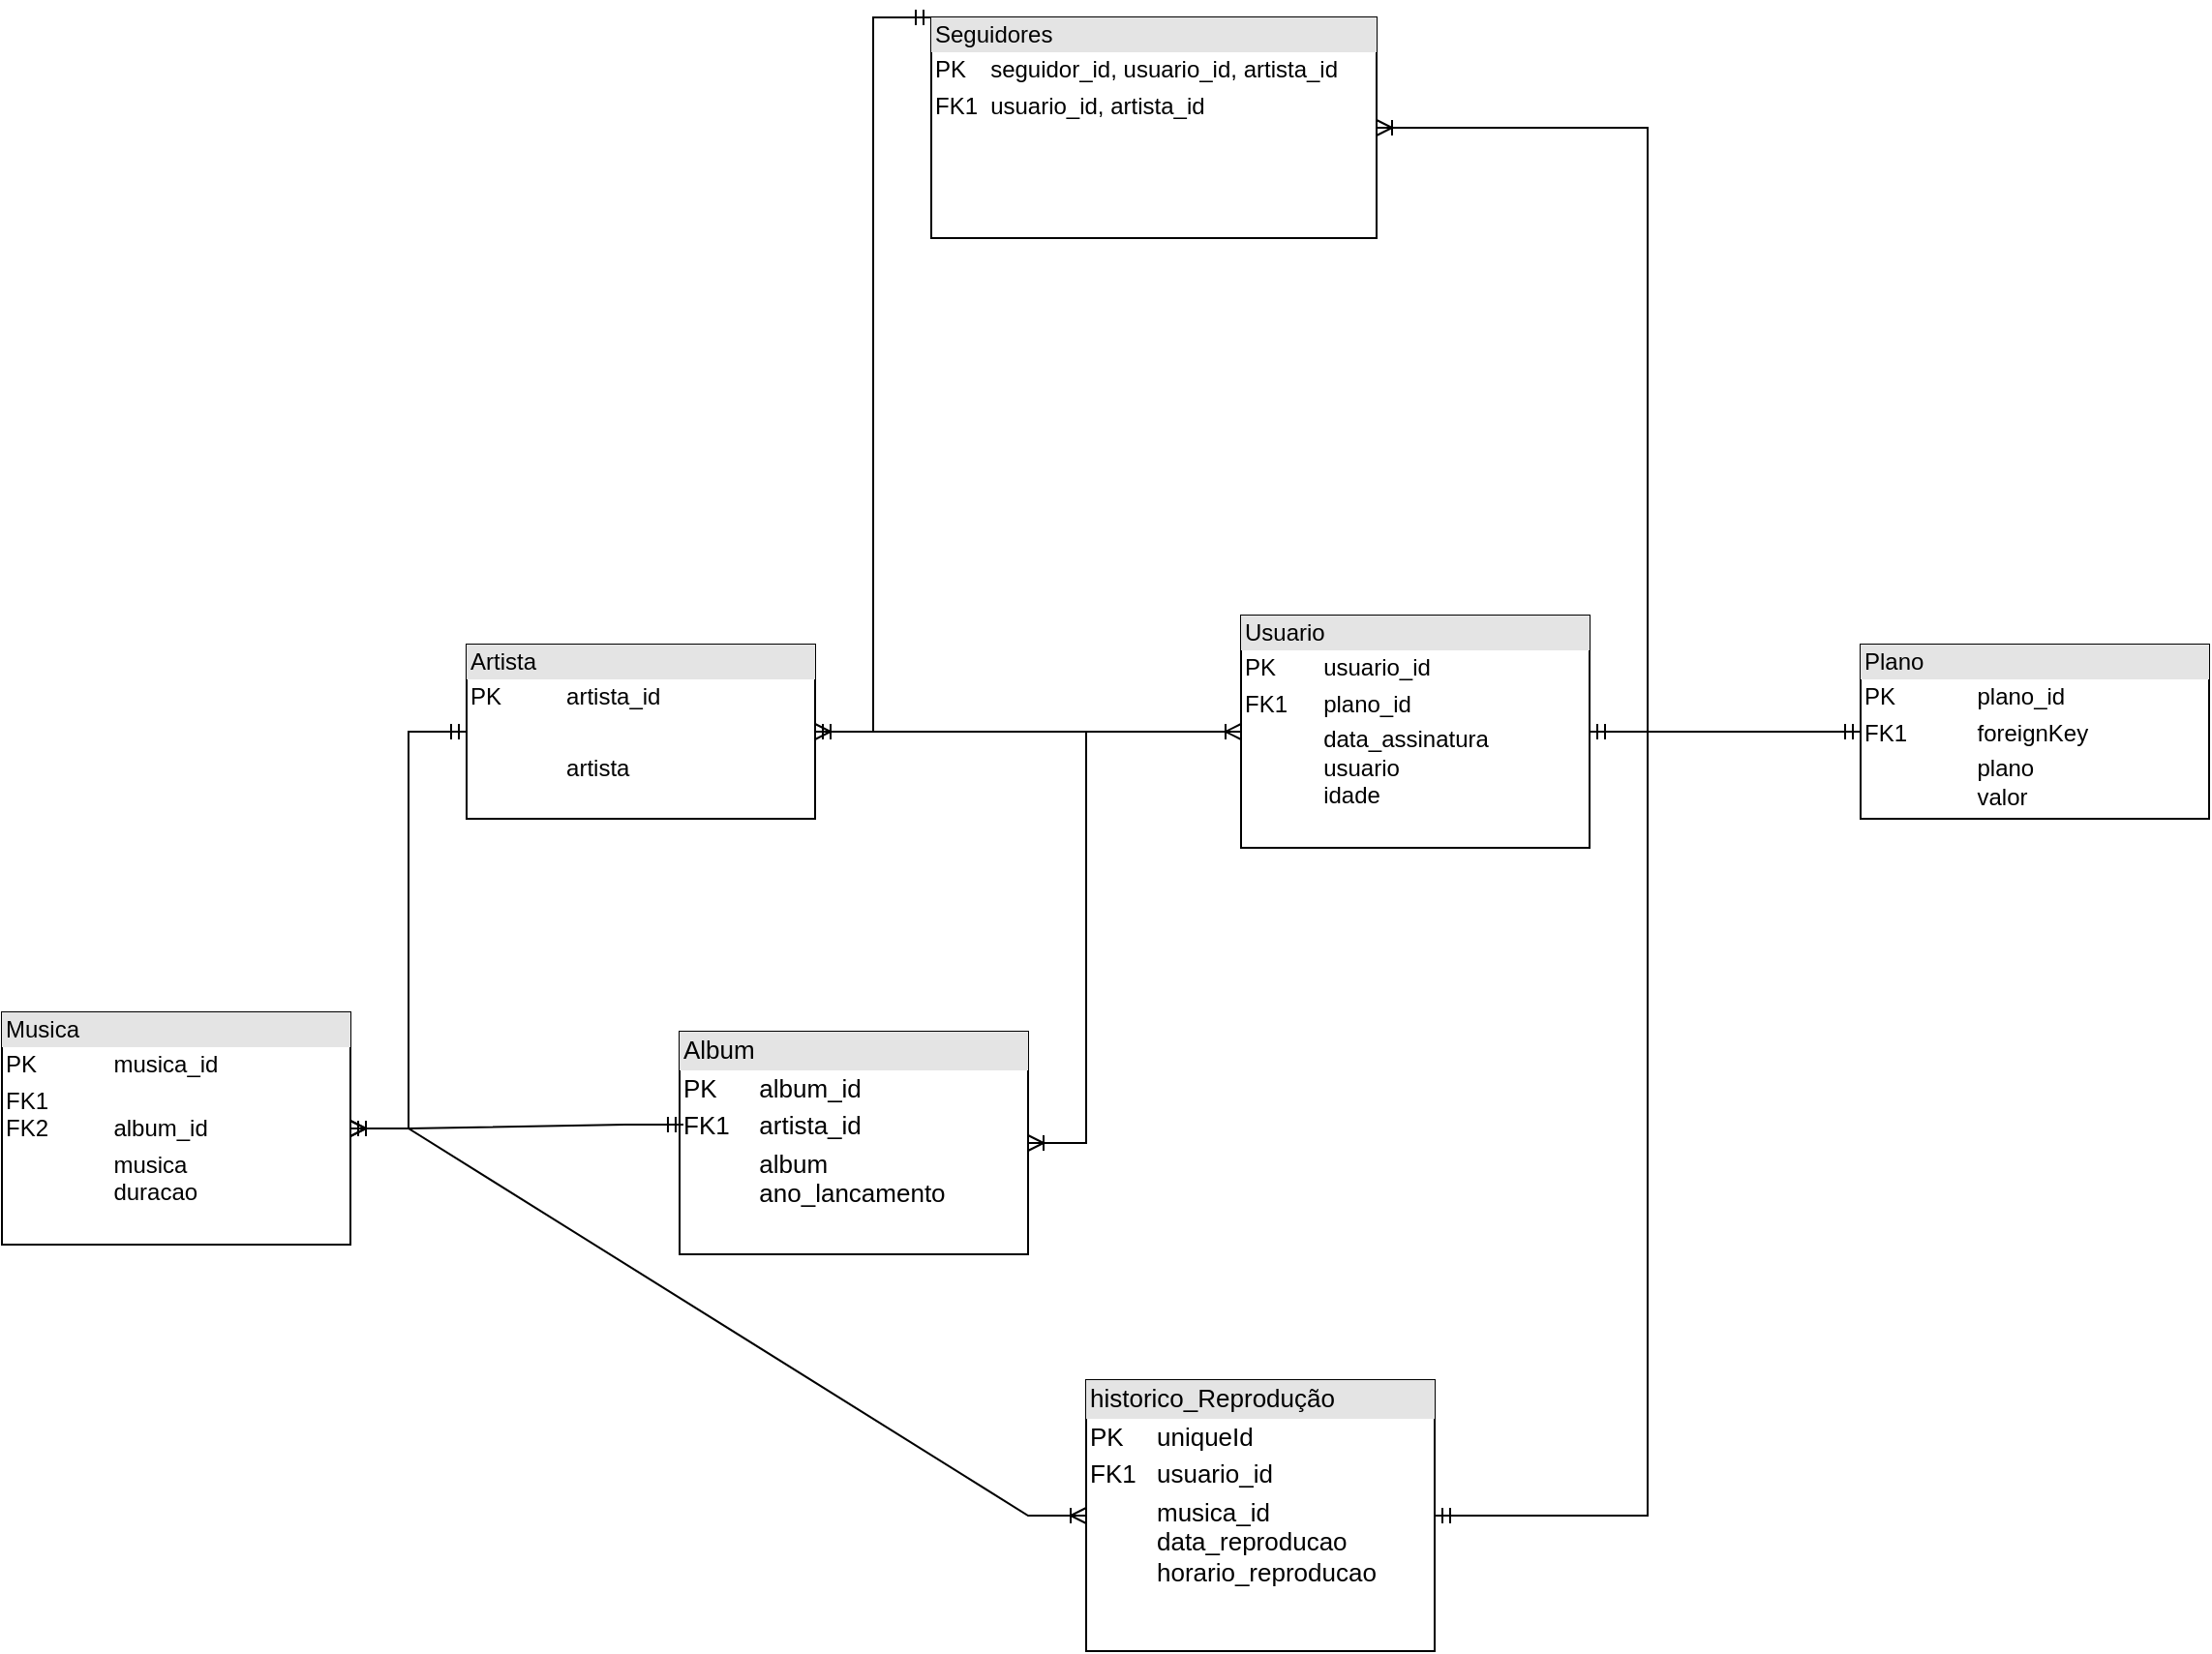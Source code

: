 <mxfile version="16.3.0" type="github">
  <diagram id="C5RBs43oDa-KdzZeNtuy" name="Page-1">
    <mxGraphModel dx="1888" dy="1784" grid="1" gridSize="10" guides="1" tooltips="1" connect="1" arrows="1" fold="1" page="1" pageScale="1" pageWidth="827" pageHeight="1169" math="0" shadow="0">
      <root>
        <mxCell id="WIyWlLk6GJQsqaUBKTNV-0" />
        <mxCell id="WIyWlLk6GJQsqaUBKTNV-1" parent="WIyWlLk6GJQsqaUBKTNV-0" />
        <mxCell id="vkZfaFKFiAYqPg6DzVtq-0" value="&lt;div style=&quot;box-sizing: border-box ; width: 100% ; background: #e4e4e4 ; padding: 2px&quot;&gt;Usuario&lt;/div&gt;&lt;table style=&quot;width: 100% ; font-size: 1em&quot; cellpadding=&quot;2&quot; cellspacing=&quot;0&quot;&gt;&lt;tbody&gt;&lt;tr&gt;&lt;td&gt;PK&lt;/td&gt;&lt;td&gt;usuario_id&lt;/td&gt;&lt;/tr&gt;&lt;tr&gt;&lt;td&gt;FK1&lt;/td&gt;&lt;td&gt;plano_id&lt;br&gt;&lt;/td&gt;&lt;/tr&gt;&lt;tr&gt;&lt;td&gt;&lt;/td&gt;&lt;td&gt;data_assinatura&lt;br&gt;usuario&lt;br&gt;idade&lt;/td&gt;&lt;/tr&gt;&lt;/tbody&gt;&lt;/table&gt;" style="verticalAlign=top;align=left;overflow=fill;html=1;" parent="WIyWlLk6GJQsqaUBKTNV-1" vertex="1">
          <mxGeometry x="380" y="-435" width="180" height="120" as="geometry" />
        </mxCell>
        <mxCell id="vkZfaFKFiAYqPg6DzVtq-1" value="&lt;div style=&quot;box-sizing: border-box ; width: 100% ; background: #e4e4e4 ; padding: 2px&quot;&gt;Plano&lt;/div&gt;&lt;table style=&quot;width: 100% ; font-size: 1em&quot; cellpadding=&quot;2&quot; cellspacing=&quot;0&quot;&gt;&lt;tbody&gt;&lt;tr&gt;&lt;td&gt;PK&lt;/td&gt;&lt;td&gt;plano_id&lt;/td&gt;&lt;/tr&gt;&lt;tr&gt;&lt;td&gt;FK1&lt;span style=&quot;white-space: pre&quot;&gt; &lt;/span&gt;&lt;/td&gt;&lt;td&gt;foreignKey&lt;/td&gt;&lt;/tr&gt;&lt;tr&gt;&lt;td&gt;&lt;/td&gt;&lt;td&gt;plano&lt;br&gt;valor&lt;/td&gt;&lt;/tr&gt;&lt;/tbody&gt;&lt;/table&gt;" style="verticalAlign=top;align=left;overflow=fill;html=1;" parent="WIyWlLk6GJQsqaUBKTNV-1" vertex="1">
          <mxGeometry x="700" y="-420" width="180" height="90" as="geometry" />
        </mxCell>
        <mxCell id="vkZfaFKFiAYqPg6DzVtq-2" value="&lt;div style=&quot;box-sizing: border-box ; width: 100% ; background: #e4e4e4 ; padding: 2px&quot;&gt;Artista&lt;/div&gt;&lt;table style=&quot;width: 100% ; font-size: 1em&quot; cellpadding=&quot;2&quot; cellspacing=&quot;0&quot;&gt;&lt;tbody&gt;&lt;tr&gt;&lt;td&gt;PK&lt;/td&gt;&lt;td&gt;artista_id&lt;/td&gt;&lt;/tr&gt;&lt;tr&gt;&lt;td&gt;&lt;br&gt;&lt;/td&gt;&lt;td&gt;&lt;br&gt;&lt;/td&gt;&lt;/tr&gt;&lt;tr&gt;&lt;td&gt;&lt;/td&gt;&lt;td&gt;artista&lt;/td&gt;&lt;/tr&gt;&lt;/tbody&gt;&lt;/table&gt;" style="verticalAlign=top;align=left;overflow=fill;html=1;" parent="WIyWlLk6GJQsqaUBKTNV-1" vertex="1">
          <mxGeometry x="-20" y="-420" width="180" height="90" as="geometry" />
        </mxCell>
        <mxCell id="vkZfaFKFiAYqPg6DzVtq-6" style="edgeStyle=orthogonalEdgeStyle;rounded=0;orthogonalLoop=1;jettySize=auto;html=1;" parent="WIyWlLk6GJQsqaUBKTNV-1" edge="1">
          <mxGeometry relative="1" as="geometry">
            <mxPoint x="-120" y="-20" as="targetPoint" />
            <mxPoint x="-120" y="-20" as="sourcePoint" />
          </mxGeometry>
        </mxCell>
        <mxCell id="vkZfaFKFiAYqPg6DzVtq-4" value="&lt;div style=&quot;box-sizing: border-box; width: 100%; background: rgb(228, 228, 228); padding: 2px; font-size: 13px;&quot;&gt;Album&lt;/div&gt;&lt;table style=&quot;width: 100%; font-size: 13px;&quot; cellpadding=&quot;2&quot; cellspacing=&quot;0&quot;&gt;&lt;tbody style=&quot;font-size: 13px;&quot;&gt;&lt;tr style=&quot;font-size: 13px;&quot;&gt;&lt;td style=&quot;font-size: 13px;&quot;&gt;PK&lt;/td&gt;&lt;td style=&quot;font-size: 13px;&quot;&gt;album_id&lt;/td&gt;&lt;/tr&gt;&lt;tr style=&quot;font-size: 13px;&quot;&gt;&lt;td style=&quot;font-size: 13px;&quot;&gt;FK1&lt;/td&gt;&lt;td style=&quot;font-size: 13px;&quot;&gt;artista_id&lt;/td&gt;&lt;/tr&gt;&lt;tr style=&quot;font-size: 13px;&quot;&gt;&lt;td style=&quot;font-size: 13px;&quot;&gt;&lt;/td&gt;&lt;td style=&quot;font-size: 13px;&quot;&gt;album&lt;br style=&quot;font-size: 13px;&quot;&gt;ano_lancamento&lt;br style=&quot;font-size: 13px;&quot;&gt;&lt;br style=&quot;font-size: 13px;&quot;&gt;&lt;/td&gt;&lt;/tr&gt;&lt;/tbody&gt;&lt;/table&gt;" style="verticalAlign=middle;align=left;overflow=fill;html=1;fontSize=13;spacingTop=3;" parent="WIyWlLk6GJQsqaUBKTNV-1" vertex="1">
          <mxGeometry x="90" y="-220" width="180" height="115" as="geometry" />
        </mxCell>
        <mxCell id="vkZfaFKFiAYqPg6DzVtq-5" value="&lt;div style=&quot;box-sizing: border-box ; width: 100% ; background: #e4e4e4 ; padding: 2px&quot;&gt;Musica&lt;/div&gt;&lt;table style=&quot;width: 100% ; font-size: 1em&quot; cellpadding=&quot;2&quot; cellspacing=&quot;0&quot;&gt;&lt;tbody&gt;&lt;tr&gt;&lt;td&gt;PK&lt;/td&gt;&lt;td&gt;musica_id&lt;/td&gt;&lt;/tr&gt;&lt;tr&gt;&lt;td&gt;FK1&lt;br&gt;FK2&lt;/td&gt;&lt;td&gt;&lt;br&gt;album_id&lt;/td&gt;&lt;/tr&gt;&lt;tr&gt;&lt;td&gt;&lt;/td&gt;&lt;td&gt;musica&lt;br&gt;duracao&lt;/td&gt;&lt;/tr&gt;&lt;/tbody&gt;&lt;/table&gt;" style="verticalAlign=top;align=left;overflow=fill;html=1;" parent="WIyWlLk6GJQsqaUBKTNV-1" vertex="1">
          <mxGeometry x="-260" y="-230" width="180" height="120" as="geometry" />
        </mxCell>
        <mxCell id="vkZfaFKFiAYqPg6DzVtq-7" value="" style="edgeStyle=entityRelationEdgeStyle;fontSize=12;html=1;endArrow=ERmandOne;startArrow=ERmandOne;rounded=0;" parent="WIyWlLk6GJQsqaUBKTNV-1" source="vkZfaFKFiAYqPg6DzVtq-0" target="vkZfaFKFiAYqPg6DzVtq-1" edge="1">
          <mxGeometry width="100" height="100" relative="1" as="geometry">
            <mxPoint x="420" y="-460" as="sourcePoint" />
            <mxPoint x="520" y="-560" as="targetPoint" />
          </mxGeometry>
        </mxCell>
        <mxCell id="vkZfaFKFiAYqPg6DzVtq-8" value="" style="edgeStyle=entityRelationEdgeStyle;fontSize=12;html=1;endArrow=ERoneToMany;startArrow=ERmandOne;rounded=0;" parent="WIyWlLk6GJQsqaUBKTNV-1" source="vkZfaFKFiAYqPg6DzVtq-2" target="vkZfaFKFiAYqPg6DzVtq-4" edge="1">
          <mxGeometry width="100" height="100" relative="1" as="geometry">
            <mxPoint x="-10" y="-210" as="sourcePoint" />
            <mxPoint x="90" y="-310" as="targetPoint" />
          </mxGeometry>
        </mxCell>
        <mxCell id="vkZfaFKFiAYqPg6DzVtq-9" value="" style="edgeStyle=entityRelationEdgeStyle;fontSize=12;html=1;endArrow=ERoneToMany;startArrow=ERmandOne;rounded=0;" parent="WIyWlLk6GJQsqaUBKTNV-1" source="vkZfaFKFiAYqPg6DzVtq-2" target="vkZfaFKFiAYqPg6DzVtq-0" edge="1">
          <mxGeometry width="100" height="100" relative="1" as="geometry">
            <mxPoint x="230" y="-470" as="sourcePoint" />
            <mxPoint x="330" y="-570" as="targetPoint" />
          </mxGeometry>
        </mxCell>
        <mxCell id="vkZfaFKFiAYqPg6DzVtq-10" value="" style="edgeStyle=entityRelationEdgeStyle;fontSize=12;html=1;endArrow=ERoneToMany;startArrow=ERmandOne;rounded=0;exitX=0.011;exitY=0.417;exitDx=0;exitDy=0;exitPerimeter=0;" parent="WIyWlLk6GJQsqaUBKTNV-1" source="vkZfaFKFiAYqPg6DzVtq-4" target="vkZfaFKFiAYqPg6DzVtq-5" edge="1">
          <mxGeometry width="100" height="100" relative="1" as="geometry">
            <mxPoint x="-40" y="-200" as="sourcePoint" />
            <mxPoint x="60" y="-300" as="targetPoint" />
          </mxGeometry>
        </mxCell>
        <mxCell id="vkZfaFKFiAYqPg6DzVtq-11" value="" style="edgeStyle=entityRelationEdgeStyle;fontSize=12;html=1;endArrow=ERoneToMany;startArrow=ERmandOne;rounded=0;" parent="WIyWlLk6GJQsqaUBKTNV-1" source="vkZfaFKFiAYqPg6DzVtq-2" target="vkZfaFKFiAYqPg6DzVtq-5" edge="1">
          <mxGeometry width="100" height="100" relative="1" as="geometry">
            <mxPoint x="-200" y="-300" as="sourcePoint" />
            <mxPoint x="-100" y="-400" as="targetPoint" />
          </mxGeometry>
        </mxCell>
        <mxCell id="vkZfaFKFiAYqPg6DzVtq-12" value="&lt;div style=&quot;box-sizing: border-box ; width: 100% ; background: #e4e4e4 ; padding: 2px&quot;&gt;historico_Reprodução&lt;/div&gt;&lt;table style=&quot;width: 100% ; font-size: 1em&quot; cellpadding=&quot;2&quot; cellspacing=&quot;0&quot;&gt;&lt;tbody&gt;&lt;tr&gt;&lt;td&gt;PK&lt;/td&gt;&lt;td&gt;uniqueId&lt;/td&gt;&lt;/tr&gt;&lt;tr&gt;&lt;td&gt;FK1&lt;/td&gt;&lt;td&gt;usuario_id&lt;/td&gt;&lt;/tr&gt;&lt;tr&gt;&lt;td&gt;&lt;/td&gt;&lt;td&gt;musica_id&lt;br&gt;data_reproducao&lt;br&gt;horario_reproducao&lt;/td&gt;&lt;/tr&gt;&lt;/tbody&gt;&lt;/table&gt;" style="verticalAlign=top;align=left;overflow=fill;html=1;fontSize=13;" parent="WIyWlLk6GJQsqaUBKTNV-1" vertex="1">
          <mxGeometry x="300" y="-40" width="180" height="140" as="geometry" />
        </mxCell>
        <mxCell id="3suf3jknW4GvAPSNreqE-0" value="" style="edgeStyle=entityRelationEdgeStyle;fontSize=12;html=1;endArrow=ERmandOne;startArrow=ERmandOne;rounded=0;" edge="1" parent="WIyWlLk6GJQsqaUBKTNV-1" source="vkZfaFKFiAYqPg6DzVtq-0" target="vkZfaFKFiAYqPg6DzVtq-12">
          <mxGeometry width="100" height="100" relative="1" as="geometry">
            <mxPoint x="420" y="-260" as="sourcePoint" />
            <mxPoint x="560" y="-260" as="targetPoint" />
          </mxGeometry>
        </mxCell>
        <mxCell id="3suf3jknW4GvAPSNreqE-1" value="" style="edgeStyle=entityRelationEdgeStyle;fontSize=12;html=1;endArrow=ERoneToMany;startArrow=ERmandOne;rounded=0;" edge="1" parent="WIyWlLk6GJQsqaUBKTNV-1" source="vkZfaFKFiAYqPg6DzVtq-5" target="vkZfaFKFiAYqPg6DzVtq-12">
          <mxGeometry width="100" height="100" relative="1" as="geometry">
            <mxPoint x="155.99" y="-9.995" as="sourcePoint" />
            <mxPoint x="-15.99" y="-7.95" as="targetPoint" />
          </mxGeometry>
        </mxCell>
        <mxCell id="3suf3jknW4GvAPSNreqE-2" value="&lt;div style=&quot;box-sizing: border-box ; width: 100% ; background: #e4e4e4 ; padding: 2px&quot;&gt;Seguidores&lt;/div&gt;&lt;table style=&quot;width: 100% ; font-size: 1em&quot; cellpadding=&quot;2&quot; cellspacing=&quot;0&quot;&gt;&lt;tbody&gt;&lt;tr&gt;&lt;td&gt;PK&lt;/td&gt;&lt;td&gt;seguidor_id, usuario_id, artista_id&lt;br&gt;&lt;/td&gt;&lt;/tr&gt;&lt;tr&gt;&lt;td&gt;FK1&lt;/td&gt;&lt;td&gt;usuario_id, artista_id&lt;/td&gt;&lt;/tr&gt;&lt;tr&gt;&lt;td&gt;&lt;/td&gt;&lt;td&gt;&lt;br&gt;&lt;/td&gt;&lt;/tr&gt;&lt;/tbody&gt;&lt;/table&gt;" style="verticalAlign=top;align=left;overflow=fill;html=1;" vertex="1" parent="WIyWlLk6GJQsqaUBKTNV-1">
          <mxGeometry x="220" y="-744" width="230" height="114" as="geometry" />
        </mxCell>
        <mxCell id="3suf3jknW4GvAPSNreqE-3" value="" style="edgeStyle=entityRelationEdgeStyle;fontSize=12;html=1;endArrow=ERoneToMany;startArrow=ERmandOne;rounded=0;exitX=0;exitY=0;exitDx=0;exitDy=0;" edge="1" parent="WIyWlLk6GJQsqaUBKTNV-1" source="3suf3jknW4GvAPSNreqE-2" target="vkZfaFKFiAYqPg6DzVtq-2">
          <mxGeometry width="100" height="100" relative="1" as="geometry">
            <mxPoint x="-40" y="-690" as="sourcePoint" />
            <mxPoint x="-100" y="-485" as="targetPoint" />
          </mxGeometry>
        </mxCell>
        <mxCell id="3suf3jknW4GvAPSNreqE-4" value="" style="edgeStyle=entityRelationEdgeStyle;fontSize=12;html=1;endArrow=ERoneToMany;startArrow=ERmandOne;rounded=0;" edge="1" parent="WIyWlLk6GJQsqaUBKTNV-1" source="vkZfaFKFiAYqPg6DzVtq-0" target="3suf3jknW4GvAPSNreqE-2">
          <mxGeometry width="100" height="100" relative="1" as="geometry">
            <mxPoint x="610" y="-699" as="sourcePoint" />
            <mxPoint x="550" y="-330" as="targetPoint" />
          </mxGeometry>
        </mxCell>
      </root>
    </mxGraphModel>
  </diagram>
</mxfile>
